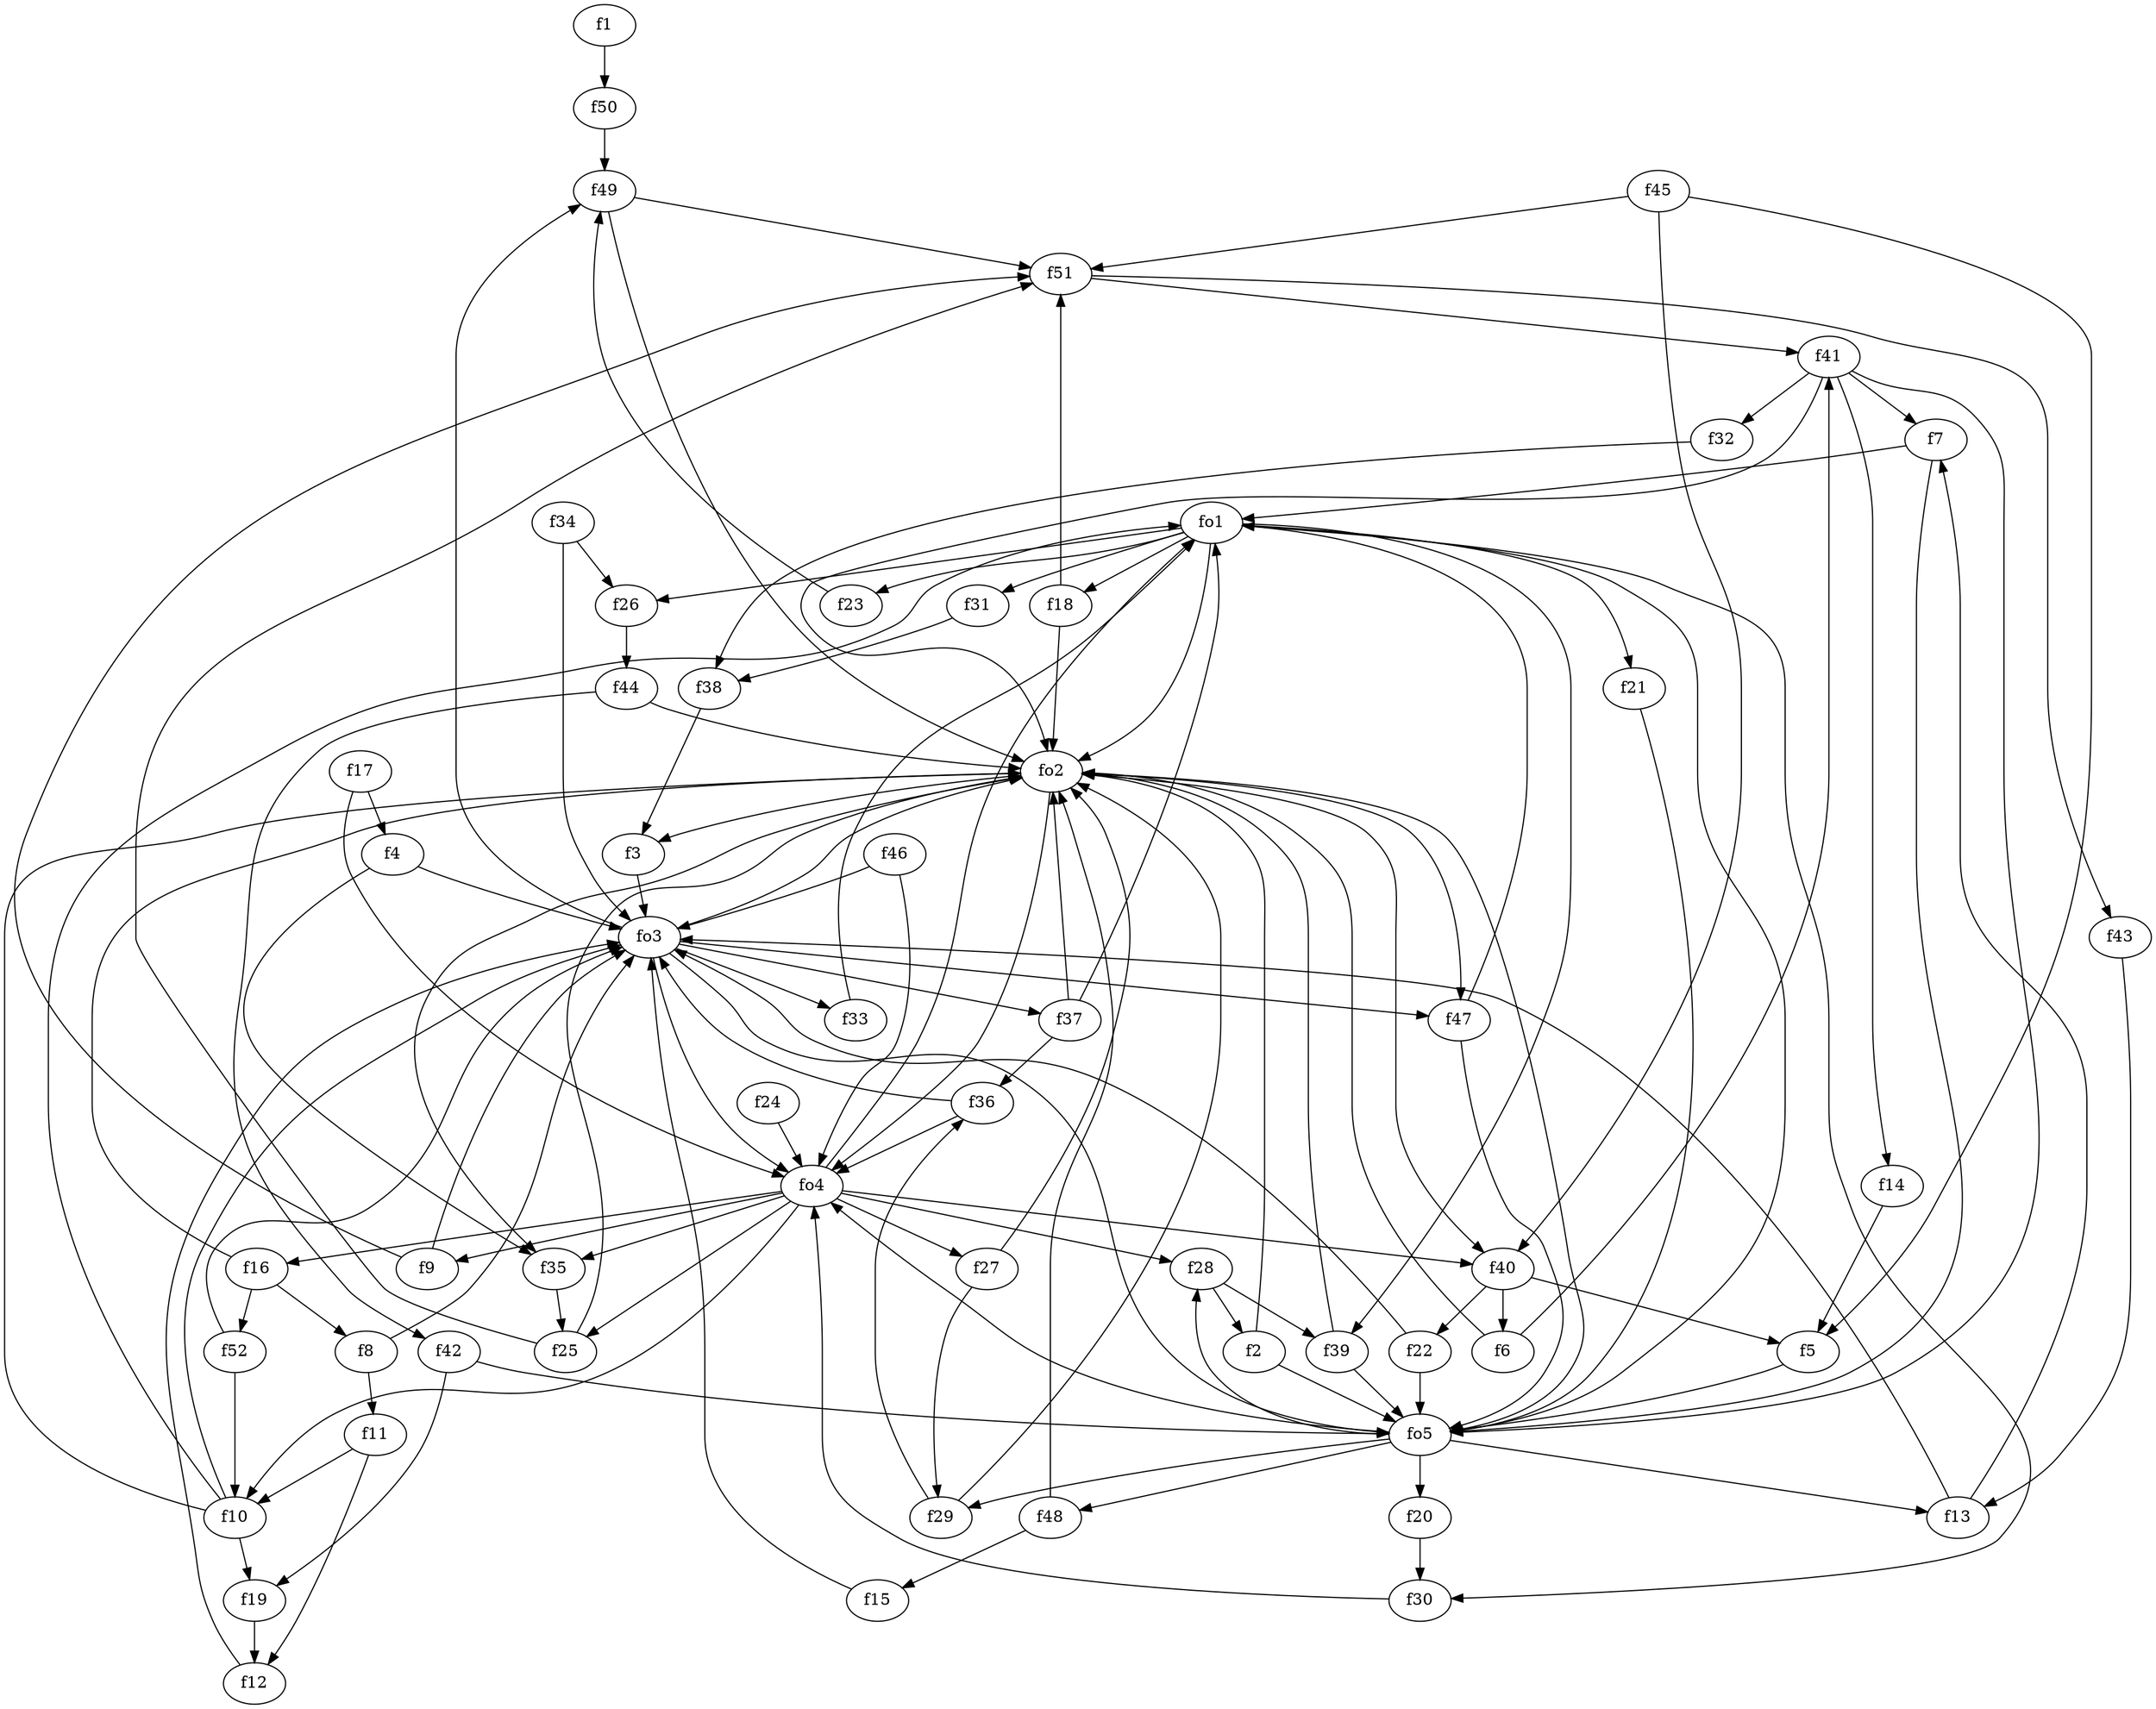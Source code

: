 strict digraph  {
f1;
f2;
f3;
f4;
f5;
f6;
f7;
f8;
f9;
f10;
f11;
f12;
f13;
f14;
f15;
f16;
f17;
f18;
f19;
f20;
f21;
f22;
f23;
f24;
f25;
f26;
f27;
f28;
f29;
f30;
f31;
f32;
f33;
f34;
f35;
f36;
f37;
f38;
f39;
f40;
f41;
f42;
f43;
f44;
f45;
f46;
f47;
f48;
f49;
f50;
f51;
f52;
fo1;
fo2;
fo3;
fo4;
fo5;
f1 -> f50  [weight=2];
f2 -> fo5  [weight=2];
f2 -> fo2  [weight=2];
f3 -> fo3  [weight=2];
f4 -> fo3  [weight=2];
f4 -> f35  [weight=2];
f5 -> fo5  [weight=2];
f6 -> fo2  [weight=2];
f6 -> f41  [weight=2];
f7 -> fo1  [weight=2];
f7 -> fo5  [weight=2];
f8 -> fo3  [weight=2];
f8 -> f11  [weight=2];
f9 -> f51  [weight=2];
f9 -> fo3  [weight=2];
f10 -> fo2  [weight=2];
f10 -> f19  [weight=2];
f10 -> fo1  [weight=2];
f10 -> fo3  [weight=2];
f11 -> f10  [weight=2];
f11 -> f12  [weight=2];
f12 -> fo3  [weight=2];
f13 -> f7  [weight=2];
f13 -> fo3  [weight=2];
f14 -> f5  [weight=2];
f15 -> fo3  [weight=2];
f16 -> fo2  [weight=2];
f16 -> f8  [weight=2];
f16 -> f52  [weight=2];
f17 -> fo4  [weight=2];
f17 -> f4  [weight=2];
f18 -> fo2  [weight=2];
f18 -> f51  [weight=2];
f19 -> f12  [weight=2];
f20 -> f30  [weight=2];
f21 -> fo5  [weight=2];
f22 -> fo5  [weight=2];
f22 -> fo3  [weight=2];
f23 -> f49  [weight=2];
f24 -> fo4  [weight=2];
f25 -> fo2  [weight=2];
f25 -> f51  [weight=2];
f26 -> f44  [weight=2];
f27 -> fo2  [weight=2];
f27 -> f29  [weight=2];
f28 -> f2  [weight=2];
f28 -> f39  [weight=2];
f29 -> fo2  [weight=2];
f29 -> f36  [weight=2];
f30 -> fo4  [weight=2];
f31 -> f38  [weight=2];
f32 -> f38  [weight=2];
f33 -> fo1  [weight=2];
f34 -> f26  [weight=2];
f34 -> fo3  [weight=2];
f35 -> f25  [weight=2];
f36 -> fo4  [weight=2];
f36 -> fo3  [weight=2];
f37 -> f36  [weight=2];
f37 -> fo2  [weight=2];
f37 -> fo1  [weight=2];
f38 -> f3  [weight=2];
f39 -> fo2  [weight=2];
f39 -> fo5  [weight=2];
f40 -> f22  [weight=2];
f40 -> f6  [weight=2];
f40 -> f5  [weight=2];
f41 -> fo2  [weight=2];
f41 -> f7  [weight=2];
f41 -> f32  [weight=2];
f41 -> fo5  [weight=2];
f41 -> f14  [weight=2];
f42 -> f19  [weight=2];
f42 -> fo5  [weight=2];
f43 -> f13  [weight=2];
f44 -> fo2  [weight=2];
f44 -> f42  [weight=2];
f45 -> f5  [weight=2];
f45 -> f40  [weight=2];
f45 -> f51  [weight=2];
f46 -> fo4  [weight=2];
f46 -> fo3  [weight=2];
f47 -> fo1  [weight=2];
f47 -> fo5  [weight=2];
f48 -> f15  [weight=2];
f48 -> fo2  [weight=2];
f49 -> fo2  [weight=2];
f49 -> f51  [weight=2];
f50 -> f49  [weight=2];
f51 -> f41  [weight=2];
f51 -> f43  [weight=2];
f52 -> fo3  [weight=2];
f52 -> f10  [weight=2];
fo1 -> fo2  [weight=2];
fo1 -> f23  [weight=2];
fo1 -> f31  [weight=2];
fo1 -> f26  [weight=2];
fo1 -> f21  [weight=2];
fo1 -> f30  [weight=2];
fo1 -> fo5  [weight=2];
fo1 -> f18  [weight=2];
fo1 -> f39  [weight=2];
fo2 -> f3  [weight=2];
fo2 -> f35  [weight=2];
fo2 -> f40  [weight=2];
fo2 -> fo4  [weight=2];
fo2 -> f47  [weight=2];
fo3 -> f47  [weight=2];
fo3 -> f37  [weight=2];
fo3 -> fo5  [weight=2];
fo3 -> f49  [weight=2];
fo3 -> f33  [weight=2];
fo3 -> fo4  [weight=2];
fo3 -> fo2  [weight=2];
fo4 -> fo1  [weight=2];
fo4 -> f9  [weight=2];
fo4 -> f27  [weight=2];
fo4 -> f10  [weight=2];
fo4 -> f28  [weight=2];
fo4 -> f16  [weight=2];
fo4 -> f40  [weight=2];
fo4 -> f25  [weight=2];
fo4 -> f35  [weight=2];
fo5 -> fo4  [weight=2];
fo5 -> fo2  [weight=2];
fo5 -> f29  [weight=2];
fo5 -> f28  [weight=2];
fo5 -> f13  [weight=2];
fo5 -> f20  [weight=2];
fo5 -> f48  [weight=2];
}
